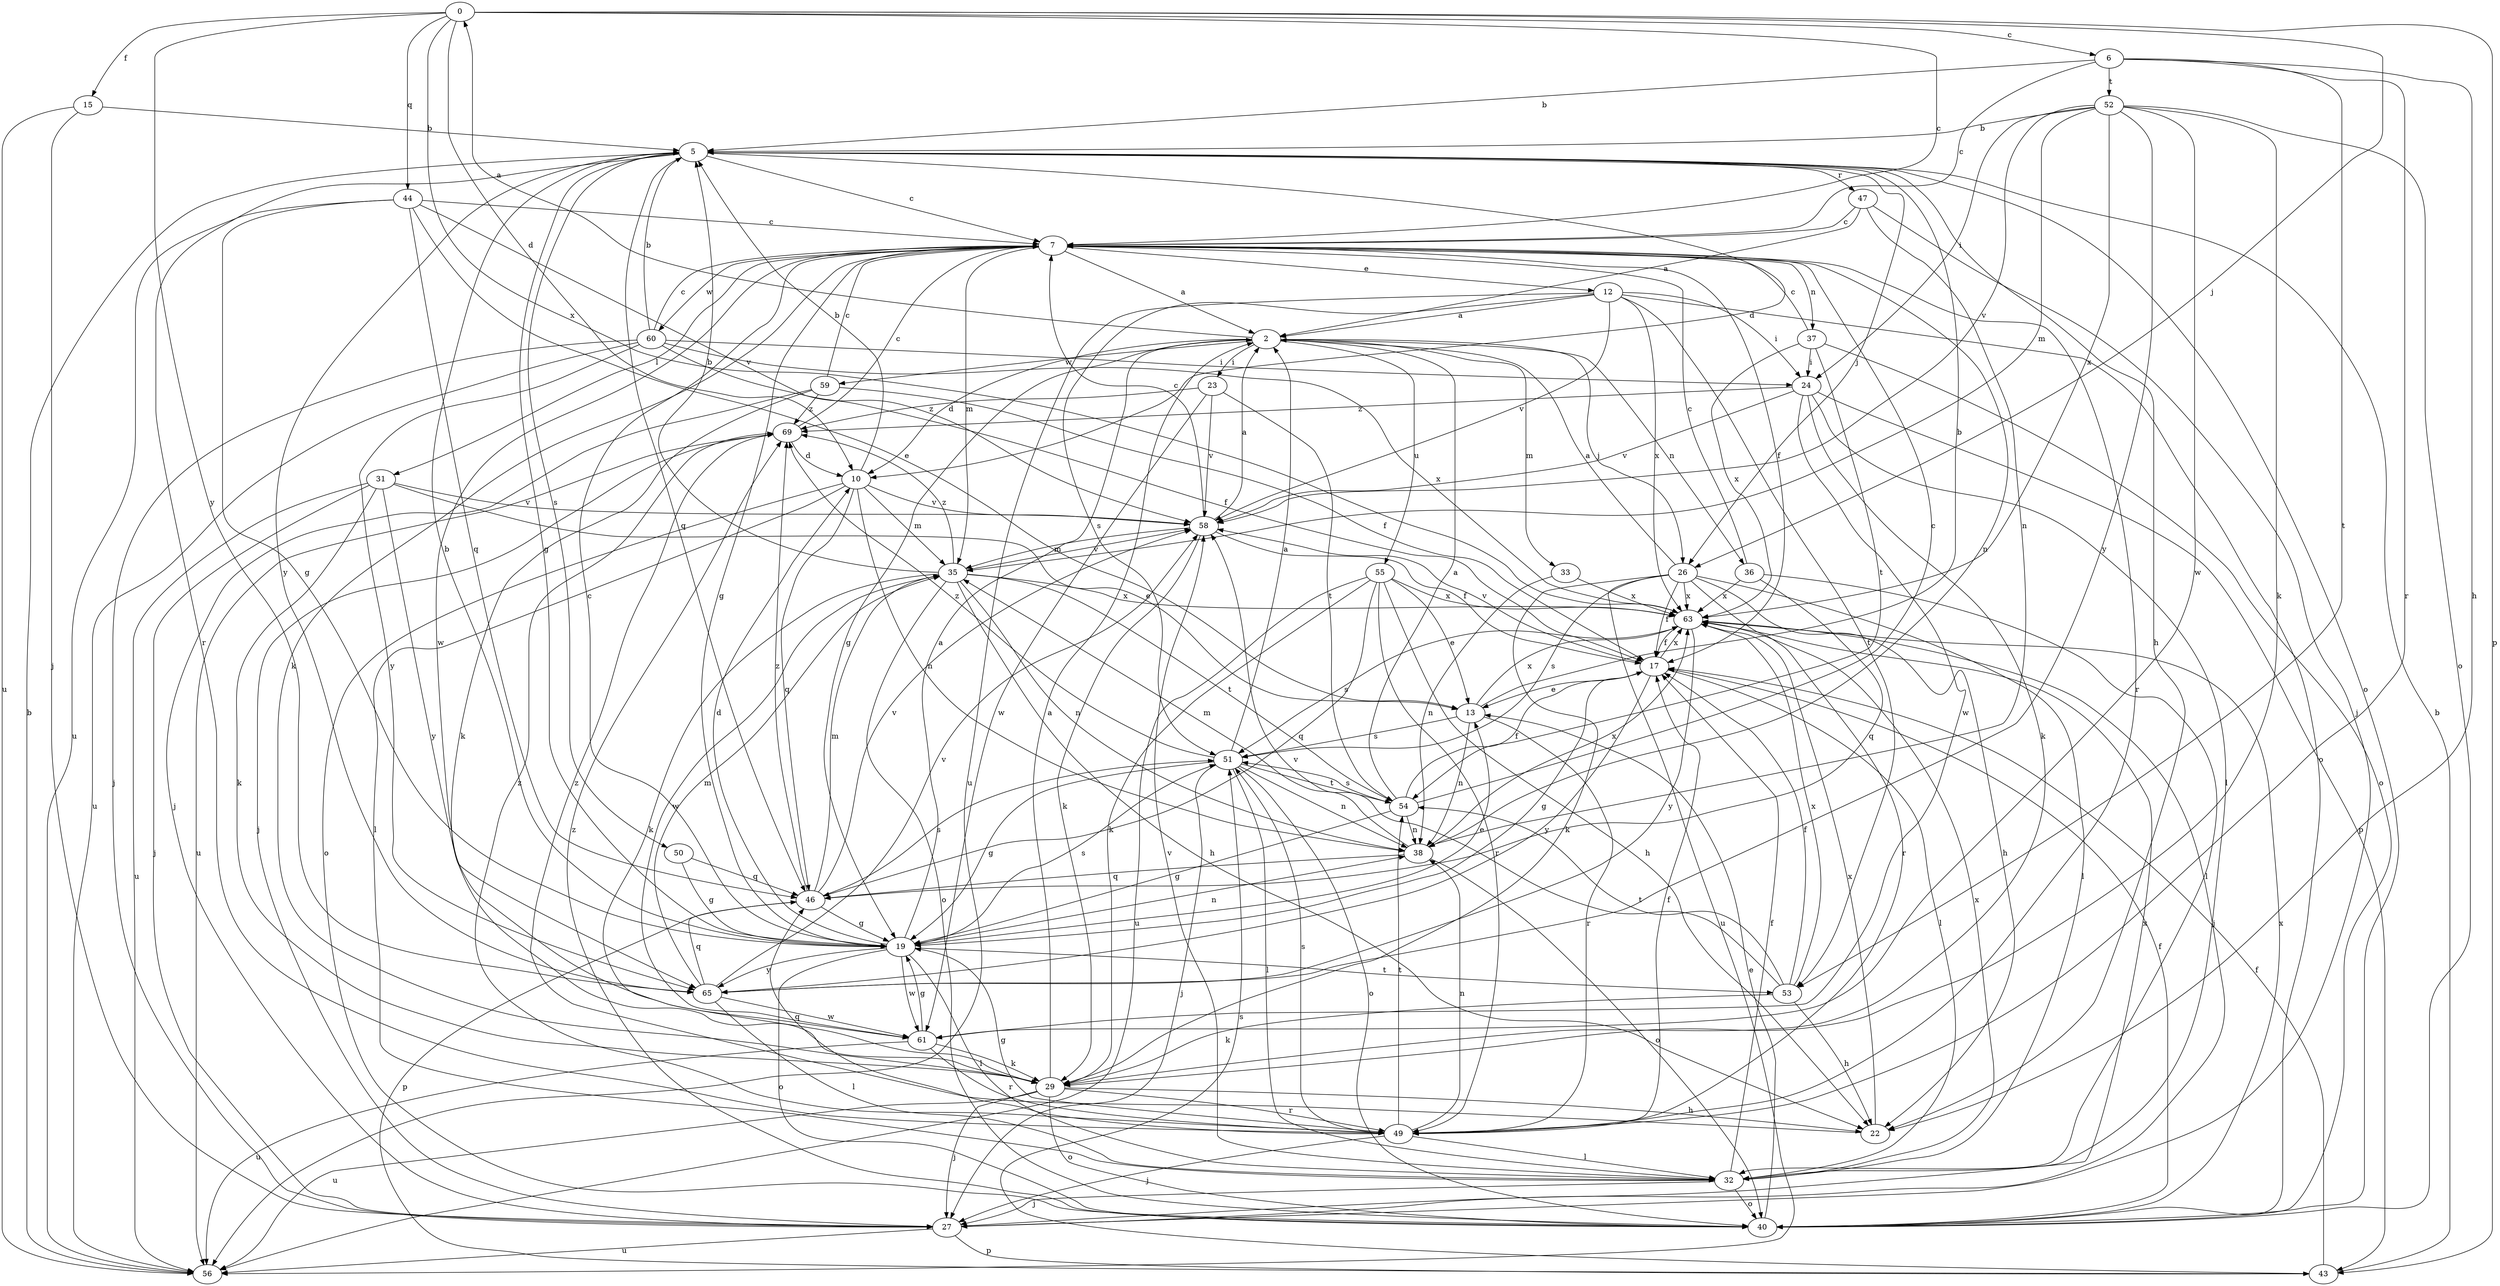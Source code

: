 strict digraph  {
0;
2;
5;
6;
7;
10;
12;
13;
15;
17;
19;
22;
23;
24;
26;
27;
29;
31;
32;
33;
35;
36;
37;
38;
40;
43;
44;
46;
47;
49;
50;
51;
52;
53;
54;
55;
56;
58;
59;
60;
61;
63;
65;
69;
0 -> 6  [label=c];
0 -> 7  [label=c];
0 -> 10  [label=d];
0 -> 15  [label=f];
0 -> 26  [label=j];
0 -> 43  [label=p];
0 -> 44  [label=q];
0 -> 63  [label=x];
0 -> 65  [label=y];
2 -> 0  [label=a];
2 -> 10  [label=d];
2 -> 19  [label=g];
2 -> 23  [label=i];
2 -> 26  [label=j];
2 -> 33  [label=m];
2 -> 36  [label=n];
2 -> 55  [label=u];
2 -> 59  [label=w];
5 -> 7  [label=c];
5 -> 10  [label=d];
5 -> 19  [label=g];
5 -> 22  [label=h];
5 -> 26  [label=j];
5 -> 40  [label=o];
5 -> 46  [label=q];
5 -> 47  [label=r];
5 -> 49  [label=r];
5 -> 50  [label=s];
5 -> 65  [label=y];
6 -> 5  [label=b];
6 -> 7  [label=c];
6 -> 22  [label=h];
6 -> 49  [label=r];
6 -> 52  [label=t];
6 -> 53  [label=t];
7 -> 2  [label=a];
7 -> 12  [label=e];
7 -> 17  [label=f];
7 -> 19  [label=g];
7 -> 29  [label=k];
7 -> 31  [label=l];
7 -> 35  [label=m];
7 -> 37  [label=n];
7 -> 38  [label=n];
7 -> 49  [label=r];
7 -> 60  [label=w];
7 -> 61  [label=w];
10 -> 5  [label=b];
10 -> 32  [label=l];
10 -> 35  [label=m];
10 -> 38  [label=n];
10 -> 40  [label=o];
10 -> 46  [label=q];
10 -> 58  [label=v];
12 -> 2  [label=a];
12 -> 24  [label=i];
12 -> 40  [label=o];
12 -> 51  [label=s];
12 -> 53  [label=t];
12 -> 56  [label=u];
12 -> 58  [label=v];
12 -> 63  [label=x];
13 -> 5  [label=b];
13 -> 38  [label=n];
13 -> 49  [label=r];
13 -> 51  [label=s];
13 -> 63  [label=x];
15 -> 5  [label=b];
15 -> 27  [label=j];
15 -> 56  [label=u];
17 -> 13  [label=e];
17 -> 19  [label=g];
17 -> 32  [label=l];
17 -> 58  [label=v];
17 -> 63  [label=x];
17 -> 65  [label=y];
19 -> 2  [label=a];
19 -> 5  [label=b];
19 -> 7  [label=c];
19 -> 10  [label=d];
19 -> 13  [label=e];
19 -> 32  [label=l];
19 -> 38  [label=n];
19 -> 40  [label=o];
19 -> 51  [label=s];
19 -> 53  [label=t];
19 -> 61  [label=w];
19 -> 65  [label=y];
22 -> 63  [label=x];
22 -> 69  [label=z];
23 -> 54  [label=t];
23 -> 58  [label=v];
23 -> 61  [label=w];
23 -> 69  [label=z];
24 -> 29  [label=k];
24 -> 32  [label=l];
24 -> 43  [label=p];
24 -> 58  [label=v];
24 -> 61  [label=w];
24 -> 69  [label=z];
26 -> 2  [label=a];
26 -> 17  [label=f];
26 -> 22  [label=h];
26 -> 29  [label=k];
26 -> 32  [label=l];
26 -> 49  [label=r];
26 -> 51  [label=s];
26 -> 56  [label=u];
26 -> 63  [label=x];
27 -> 43  [label=p];
27 -> 56  [label=u];
27 -> 63  [label=x];
29 -> 2  [label=a];
29 -> 22  [label=h];
29 -> 27  [label=j];
29 -> 40  [label=o];
29 -> 49  [label=r];
29 -> 56  [label=u];
31 -> 13  [label=e];
31 -> 27  [label=j];
31 -> 29  [label=k];
31 -> 56  [label=u];
31 -> 58  [label=v];
31 -> 65  [label=y];
32 -> 17  [label=f];
32 -> 27  [label=j];
32 -> 40  [label=o];
32 -> 58  [label=v];
32 -> 63  [label=x];
33 -> 38  [label=n];
33 -> 63  [label=x];
35 -> 5  [label=b];
35 -> 22  [label=h];
35 -> 29  [label=k];
35 -> 38  [label=n];
35 -> 40  [label=o];
35 -> 54  [label=t];
35 -> 58  [label=v];
35 -> 61  [label=w];
35 -> 63  [label=x];
35 -> 69  [label=z];
36 -> 7  [label=c];
36 -> 32  [label=l];
36 -> 46  [label=q];
36 -> 63  [label=x];
37 -> 7  [label=c];
37 -> 24  [label=i];
37 -> 40  [label=o];
37 -> 54  [label=t];
37 -> 63  [label=x];
38 -> 35  [label=m];
38 -> 40  [label=o];
38 -> 46  [label=q];
38 -> 63  [label=x];
40 -> 13  [label=e];
40 -> 17  [label=f];
40 -> 63  [label=x];
40 -> 69  [label=z];
43 -> 5  [label=b];
43 -> 17  [label=f];
43 -> 51  [label=s];
44 -> 7  [label=c];
44 -> 13  [label=e];
44 -> 19  [label=g];
44 -> 46  [label=q];
44 -> 56  [label=u];
44 -> 58  [label=v];
46 -> 19  [label=g];
46 -> 35  [label=m];
46 -> 43  [label=p];
46 -> 51  [label=s];
46 -> 58  [label=v];
46 -> 69  [label=z];
47 -> 2  [label=a];
47 -> 7  [label=c];
47 -> 27  [label=j];
47 -> 38  [label=n];
49 -> 17  [label=f];
49 -> 19  [label=g];
49 -> 27  [label=j];
49 -> 32  [label=l];
49 -> 38  [label=n];
49 -> 46  [label=q];
49 -> 51  [label=s];
49 -> 54  [label=t];
49 -> 69  [label=z];
50 -> 19  [label=g];
50 -> 46  [label=q];
51 -> 2  [label=a];
51 -> 19  [label=g];
51 -> 27  [label=j];
51 -> 32  [label=l];
51 -> 38  [label=n];
51 -> 40  [label=o];
51 -> 54  [label=t];
51 -> 69  [label=z];
52 -> 5  [label=b];
52 -> 24  [label=i];
52 -> 29  [label=k];
52 -> 35  [label=m];
52 -> 40  [label=o];
52 -> 58  [label=v];
52 -> 61  [label=w];
52 -> 63  [label=x];
52 -> 65  [label=y];
53 -> 17  [label=f];
53 -> 22  [label=h];
53 -> 29  [label=k];
53 -> 54  [label=t];
53 -> 58  [label=v];
53 -> 63  [label=x];
54 -> 2  [label=a];
54 -> 7  [label=c];
54 -> 17  [label=f];
54 -> 19  [label=g];
54 -> 38  [label=n];
54 -> 51  [label=s];
55 -> 13  [label=e];
55 -> 22  [label=h];
55 -> 29  [label=k];
55 -> 46  [label=q];
55 -> 49  [label=r];
55 -> 56  [label=u];
55 -> 63  [label=x];
56 -> 5  [label=b];
58 -> 2  [label=a];
58 -> 7  [label=c];
58 -> 17  [label=f];
58 -> 29  [label=k];
58 -> 35  [label=m];
59 -> 7  [label=c];
59 -> 17  [label=f];
59 -> 27  [label=j];
59 -> 29  [label=k];
59 -> 69  [label=z];
60 -> 5  [label=b];
60 -> 7  [label=c];
60 -> 17  [label=f];
60 -> 24  [label=i];
60 -> 27  [label=j];
60 -> 56  [label=u];
60 -> 63  [label=x];
60 -> 65  [label=y];
61 -> 19  [label=g];
61 -> 29  [label=k];
61 -> 49  [label=r];
61 -> 56  [label=u];
63 -> 17  [label=f];
63 -> 27  [label=j];
63 -> 51  [label=s];
63 -> 65  [label=y];
65 -> 32  [label=l];
65 -> 35  [label=m];
65 -> 46  [label=q];
65 -> 58  [label=v];
65 -> 61  [label=w];
69 -> 7  [label=c];
69 -> 10  [label=d];
69 -> 27  [label=j];
69 -> 56  [label=u];
}
